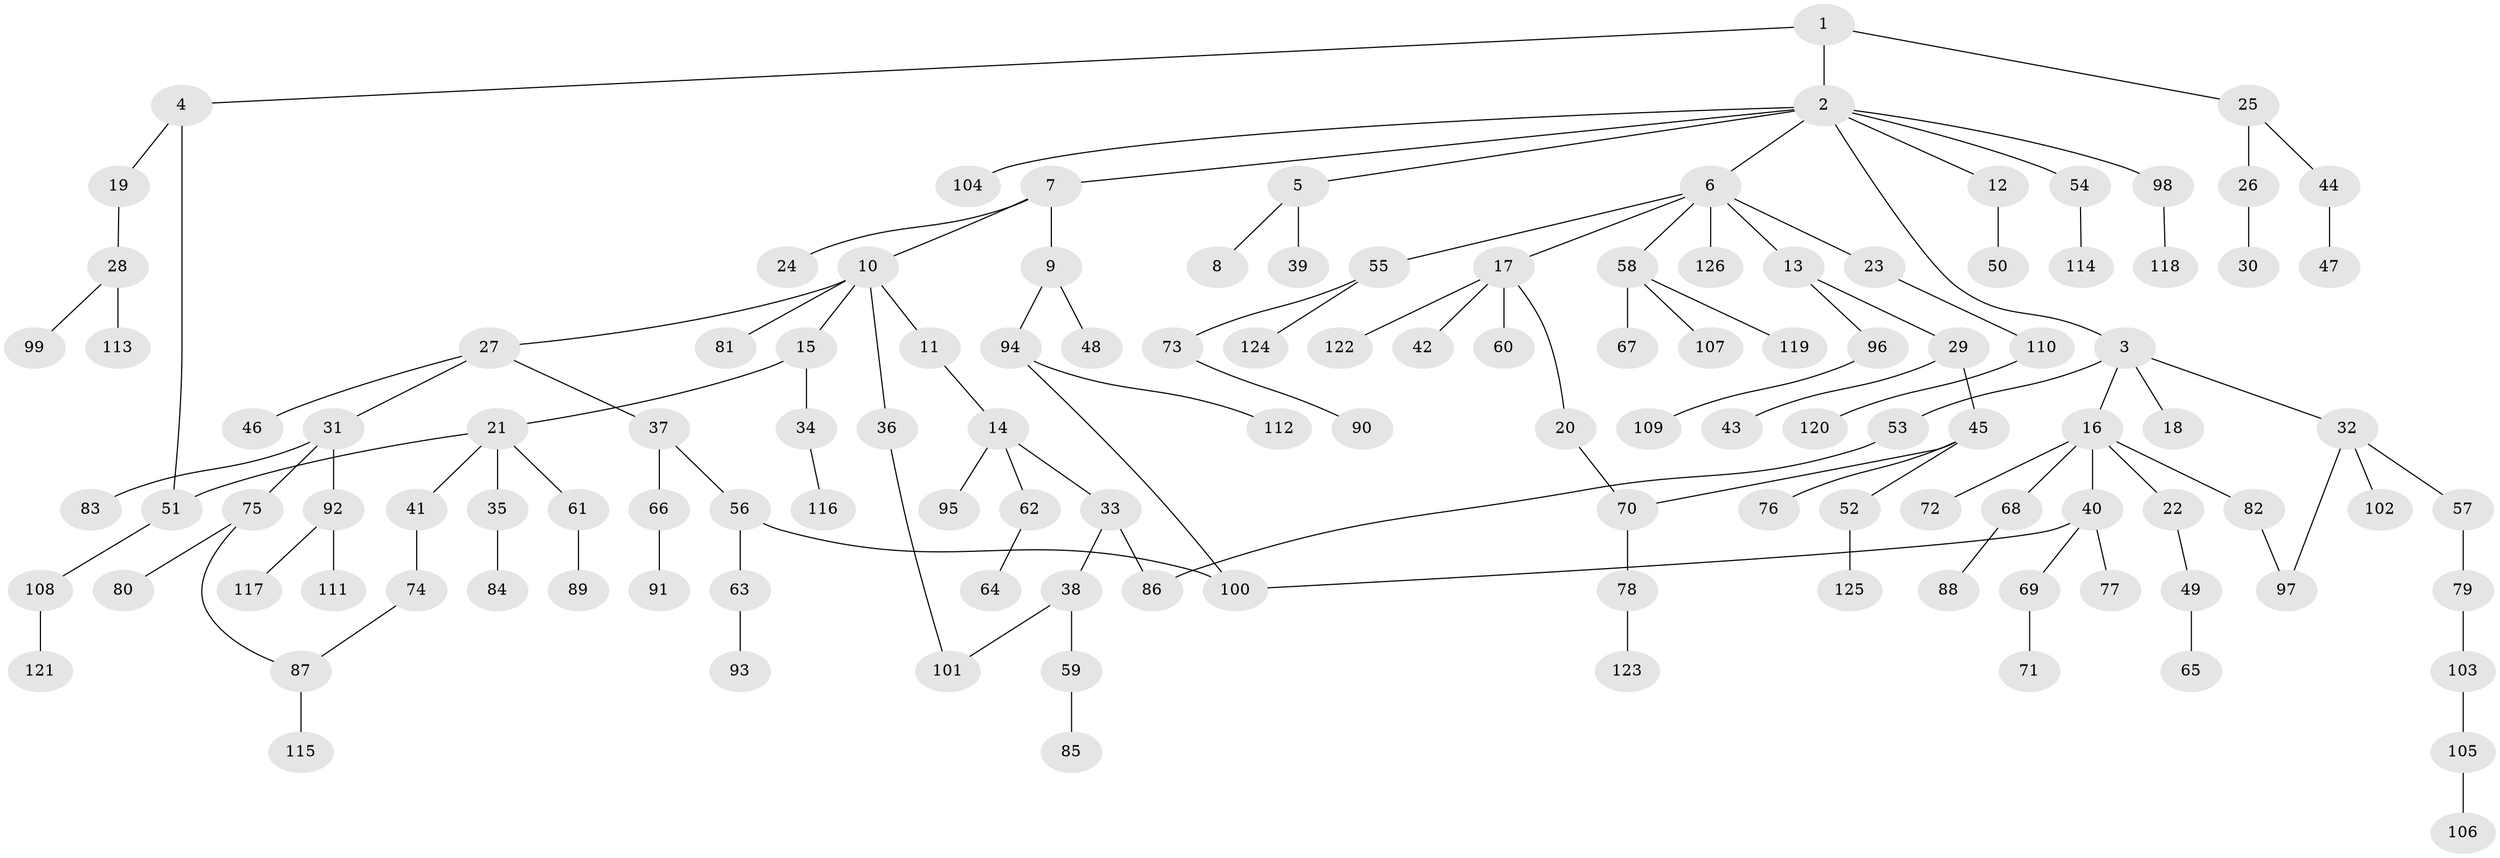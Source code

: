 // coarse degree distribution, {4: 0.07317073170731707, 9: 0.012195121951219513, 2: 0.2073170731707317, 7: 0.012195121951219513, 8: 0.012195121951219513, 1: 0.47560975609756095, 3: 0.17073170731707318, 5: 0.036585365853658534}
// Generated by graph-tools (version 1.1) at 2025/23/03/03/25 07:23:30]
// undirected, 126 vertices, 133 edges
graph export_dot {
graph [start="1"]
  node [color=gray90,style=filled];
  1;
  2;
  3;
  4;
  5;
  6;
  7;
  8;
  9;
  10;
  11;
  12;
  13;
  14;
  15;
  16;
  17;
  18;
  19;
  20;
  21;
  22;
  23;
  24;
  25;
  26;
  27;
  28;
  29;
  30;
  31;
  32;
  33;
  34;
  35;
  36;
  37;
  38;
  39;
  40;
  41;
  42;
  43;
  44;
  45;
  46;
  47;
  48;
  49;
  50;
  51;
  52;
  53;
  54;
  55;
  56;
  57;
  58;
  59;
  60;
  61;
  62;
  63;
  64;
  65;
  66;
  67;
  68;
  69;
  70;
  71;
  72;
  73;
  74;
  75;
  76;
  77;
  78;
  79;
  80;
  81;
  82;
  83;
  84;
  85;
  86;
  87;
  88;
  89;
  90;
  91;
  92;
  93;
  94;
  95;
  96;
  97;
  98;
  99;
  100;
  101;
  102;
  103;
  104;
  105;
  106;
  107;
  108;
  109;
  110;
  111;
  112;
  113;
  114;
  115;
  116;
  117;
  118;
  119;
  120;
  121;
  122;
  123;
  124;
  125;
  126;
  1 -- 2;
  1 -- 4;
  1 -- 25;
  2 -- 3;
  2 -- 5;
  2 -- 6;
  2 -- 7;
  2 -- 12;
  2 -- 54;
  2 -- 98;
  2 -- 104;
  3 -- 16;
  3 -- 18;
  3 -- 32;
  3 -- 53;
  4 -- 19;
  4 -- 51;
  5 -- 8;
  5 -- 39;
  6 -- 13;
  6 -- 17;
  6 -- 23;
  6 -- 55;
  6 -- 58;
  6 -- 126;
  7 -- 9;
  7 -- 10;
  7 -- 24;
  9 -- 48;
  9 -- 94;
  10 -- 11;
  10 -- 15;
  10 -- 27;
  10 -- 36;
  10 -- 81;
  11 -- 14;
  12 -- 50;
  13 -- 29;
  13 -- 96;
  14 -- 33;
  14 -- 62;
  14 -- 95;
  15 -- 21;
  15 -- 34;
  16 -- 22;
  16 -- 40;
  16 -- 68;
  16 -- 72;
  16 -- 82;
  17 -- 20;
  17 -- 42;
  17 -- 60;
  17 -- 122;
  19 -- 28;
  20 -- 70;
  21 -- 35;
  21 -- 41;
  21 -- 51;
  21 -- 61;
  22 -- 49;
  23 -- 110;
  25 -- 26;
  25 -- 44;
  26 -- 30;
  27 -- 31;
  27 -- 37;
  27 -- 46;
  28 -- 99;
  28 -- 113;
  29 -- 43;
  29 -- 45;
  31 -- 75;
  31 -- 83;
  31 -- 92;
  32 -- 57;
  32 -- 97;
  32 -- 102;
  33 -- 38;
  33 -- 86;
  34 -- 116;
  35 -- 84;
  36 -- 101;
  37 -- 56;
  37 -- 66;
  38 -- 59;
  38 -- 101;
  40 -- 69;
  40 -- 77;
  40 -- 100;
  41 -- 74;
  44 -- 47;
  45 -- 52;
  45 -- 70;
  45 -- 76;
  49 -- 65;
  51 -- 108;
  52 -- 125;
  53 -- 86;
  54 -- 114;
  55 -- 73;
  55 -- 124;
  56 -- 63;
  56 -- 100;
  57 -- 79;
  58 -- 67;
  58 -- 107;
  58 -- 119;
  59 -- 85;
  61 -- 89;
  62 -- 64;
  63 -- 93;
  66 -- 91;
  68 -- 88;
  69 -- 71;
  70 -- 78;
  73 -- 90;
  74 -- 87;
  75 -- 80;
  75 -- 87;
  78 -- 123;
  79 -- 103;
  82 -- 97;
  87 -- 115;
  92 -- 111;
  92 -- 117;
  94 -- 112;
  94 -- 100;
  96 -- 109;
  98 -- 118;
  103 -- 105;
  105 -- 106;
  108 -- 121;
  110 -- 120;
}
